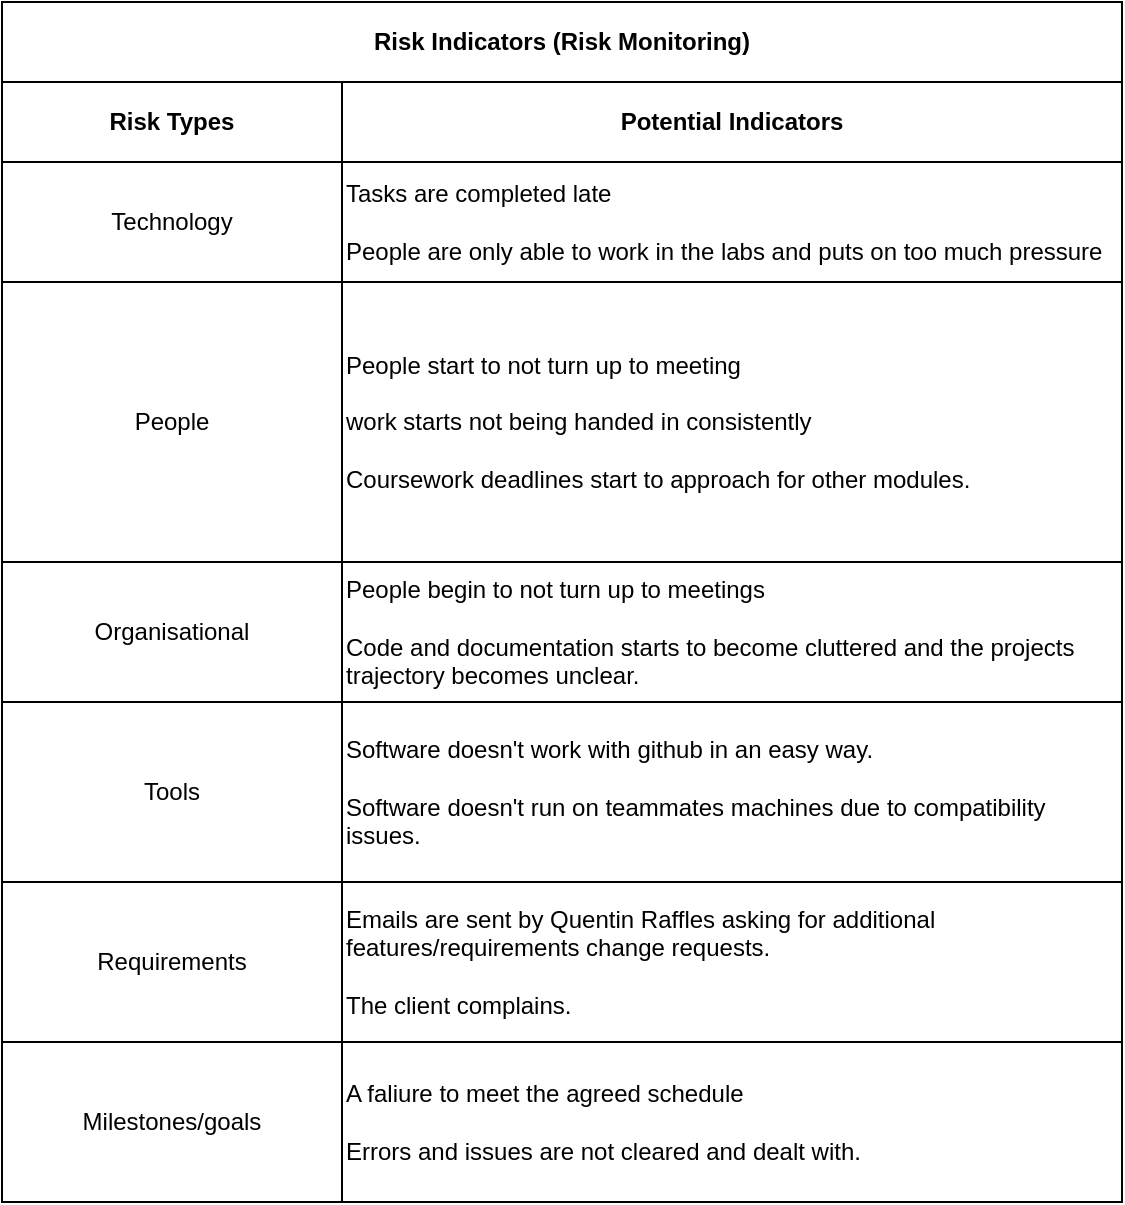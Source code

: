 <mxfile version="12.9.3" type="device"><diagram id="FLK22JPZAGV5qX1gNntu" name="Page-1"><mxGraphModel dx="1326" dy="806" grid="1" gridSize="10" guides="1" tooltips="1" connect="1" arrows="1" fold="1" page="1" pageScale="1" pageWidth="850" pageHeight="1100" math="0" shadow="0"><root><mxCell id="0"/><mxCell id="1" parent="0"/><mxCell id="zVKgO006plg8KGm9LgE3-1" value="&lt;b&gt;Risk Indicators (Risk Monitoring)&lt;/b&gt;" style="rounded=0;whiteSpace=wrap;html=1;" parent="1" vertex="1"><mxGeometry x="120" y="40" width="560" height="40" as="geometry"/></mxCell><mxCell id="zVKgO006plg8KGm9LgE3-2" value="&lt;b&gt;Risk Types&lt;/b&gt;" style="rounded=0;whiteSpace=wrap;html=1;" parent="1" vertex="1"><mxGeometry x="120" y="80" width="170" height="40" as="geometry"/></mxCell><mxCell id="zVKgO006plg8KGm9LgE3-3" value="&lt;b&gt;Potential Indicators&lt;/b&gt;" style="rounded=0;whiteSpace=wrap;html=1;align=center;" parent="1" vertex="1"><mxGeometry x="290" y="80" width="390" height="40" as="geometry"/></mxCell><mxCell id="zVKgO006plg8KGm9LgE3-32" value="Technology" style="rounded=0;whiteSpace=wrap;html=1;" parent="1" vertex="1"><mxGeometry x="120" y="120" width="170" height="60" as="geometry"/></mxCell><mxCell id="zVKgO006plg8KGm9LgE3-33" value="People" style="rounded=0;whiteSpace=wrap;html=1;" parent="1" vertex="1"><mxGeometry x="120" y="180" width="170" height="140" as="geometry"/></mxCell><mxCell id="zVKgO006plg8KGm9LgE3-34" value="Organisational" style="rounded=0;whiteSpace=wrap;html=1;" parent="1" vertex="1"><mxGeometry x="120" y="320" width="170" height="70" as="geometry"/></mxCell><mxCell id="zVKgO006plg8KGm9LgE3-35" value="Tools" style="rounded=0;whiteSpace=wrap;html=1;" parent="1" vertex="1"><mxGeometry x="120" y="390" width="170" height="90" as="geometry"/></mxCell><mxCell id="zVKgO006plg8KGm9LgE3-36" value="Requirements" style="rounded=0;whiteSpace=wrap;html=1;" parent="1" vertex="1"><mxGeometry x="120" y="480" width="170" height="80" as="geometry"/></mxCell><mxCell id="zVKgO006plg8KGm9LgE3-37" value="Milestones/goals" style="rounded=0;whiteSpace=wrap;html=1;" parent="1" vertex="1"><mxGeometry x="120" y="560" width="170" height="80" as="geometry"/></mxCell><mxCell id="zVKgO006plg8KGm9LgE3-38" value="Tasks are completed late&lt;br&gt;&lt;br&gt;People are only able to work in the labs and puts on too much pressure" style="rounded=0;whiteSpace=wrap;html=1;align=left;" parent="1" vertex="1"><mxGeometry x="290" y="120" width="390" height="60" as="geometry"/></mxCell><mxCell id="zVKgO006plg8KGm9LgE3-40" value="People start to not turn up to meeting&lt;br&gt;&lt;br&gt;work starts not being handed in consistently&lt;br&gt;&lt;br&gt;Coursework deadlines start to approach for other modules." style="rounded=0;whiteSpace=wrap;html=1;align=left;" parent="1" vertex="1"><mxGeometry x="290" y="180" width="390" height="140" as="geometry"/></mxCell><mxCell id="zVKgO006plg8KGm9LgE3-41" value="People begin to not turn up to meetings&lt;br&gt;&lt;br&gt;Code and documentation starts to become cluttered and the projects trajectory becomes unclear." style="rounded=0;whiteSpace=wrap;html=1;align=left;" parent="1" vertex="1"><mxGeometry x="290" y="320" width="390" height="70" as="geometry"/></mxCell><mxCell id="zVKgO006plg8KGm9LgE3-45" value="Software doesn't work with github in an easy way.&lt;br&gt;&lt;br&gt;Software doesn't run on teammates machines due to compatibility issues." style="rounded=0;whiteSpace=wrap;html=1;align=left;" parent="1" vertex="1"><mxGeometry x="290" y="390" width="390" height="90" as="geometry"/></mxCell><mxCell id="zVKgO006plg8KGm9LgE3-46" value="Emails are sent by Quentin Raffles asking for additional features/requirements change requests.&lt;br&gt;&lt;br&gt;The client complains." style="rounded=0;whiteSpace=wrap;html=1;align=left;" parent="1" vertex="1"><mxGeometry x="290" y="480" width="390" height="80" as="geometry"/></mxCell><mxCell id="zVKgO006plg8KGm9LgE3-47" value="A faliure to meet the agreed schedule&lt;br&gt;&lt;br&gt;Errors and issues are not cleared and dealt with." style="rounded=0;whiteSpace=wrap;html=1;align=left;" parent="1" vertex="1"><mxGeometry x="290" y="560" width="390" height="80" as="geometry"/></mxCell></root></mxGraphModel></diagram></mxfile>
